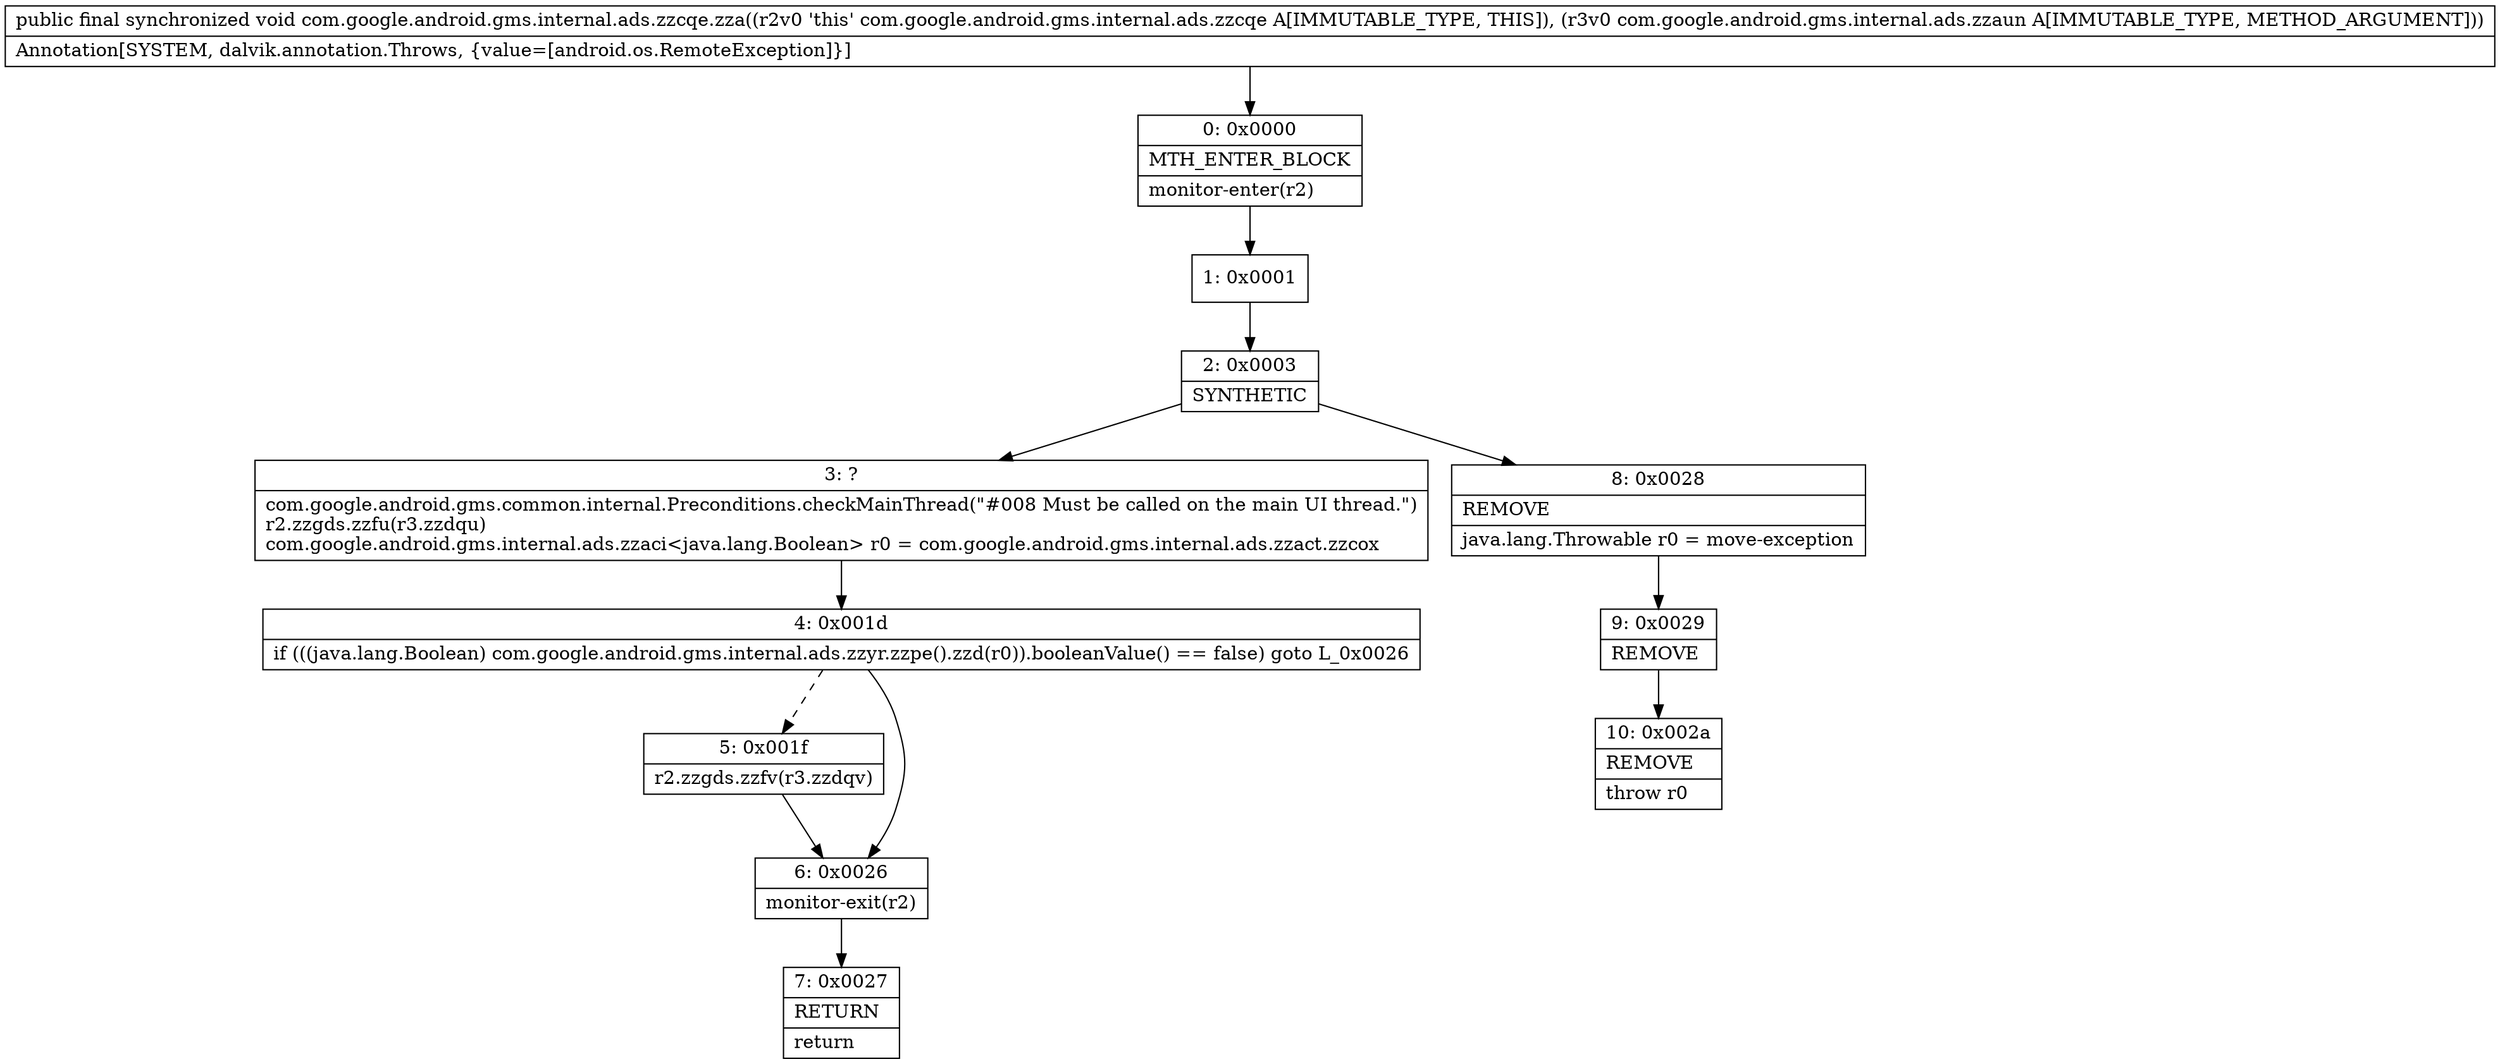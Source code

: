 digraph "CFG forcom.google.android.gms.internal.ads.zzcqe.zza(Lcom\/google\/android\/gms\/internal\/ads\/zzaun;)V" {
Node_0 [shape=record,label="{0\:\ 0x0000|MTH_ENTER_BLOCK\l|monitor\-enter(r2)\l}"];
Node_1 [shape=record,label="{1\:\ 0x0001}"];
Node_2 [shape=record,label="{2\:\ 0x0003|SYNTHETIC\l}"];
Node_3 [shape=record,label="{3\:\ ?|com.google.android.gms.common.internal.Preconditions.checkMainThread(\"#008 Must be called on the main UI thread.\")\lr2.zzgds.zzfu(r3.zzdqu)\lcom.google.android.gms.internal.ads.zzaci\<java.lang.Boolean\> r0 = com.google.android.gms.internal.ads.zzact.zzcox\l}"];
Node_4 [shape=record,label="{4\:\ 0x001d|if (((java.lang.Boolean) com.google.android.gms.internal.ads.zzyr.zzpe().zzd(r0)).booleanValue() == false) goto L_0x0026\l}"];
Node_5 [shape=record,label="{5\:\ 0x001f|r2.zzgds.zzfv(r3.zzdqv)\l}"];
Node_6 [shape=record,label="{6\:\ 0x0026|monitor\-exit(r2)\l}"];
Node_7 [shape=record,label="{7\:\ 0x0027|RETURN\l|return\l}"];
Node_8 [shape=record,label="{8\:\ 0x0028|REMOVE\l|java.lang.Throwable r0 = move\-exception\l}"];
Node_9 [shape=record,label="{9\:\ 0x0029|REMOVE\l}"];
Node_10 [shape=record,label="{10\:\ 0x002a|REMOVE\l|throw r0\l}"];
MethodNode[shape=record,label="{public final synchronized void com.google.android.gms.internal.ads.zzcqe.zza((r2v0 'this' com.google.android.gms.internal.ads.zzcqe A[IMMUTABLE_TYPE, THIS]), (r3v0 com.google.android.gms.internal.ads.zzaun A[IMMUTABLE_TYPE, METHOD_ARGUMENT]))  | Annotation[SYSTEM, dalvik.annotation.Throws, \{value=[android.os.RemoteException]\}]\l}"];
MethodNode -> Node_0;
Node_0 -> Node_1;
Node_1 -> Node_2;
Node_2 -> Node_3;
Node_2 -> Node_8;
Node_3 -> Node_4;
Node_4 -> Node_5[style=dashed];
Node_4 -> Node_6;
Node_5 -> Node_6;
Node_6 -> Node_7;
Node_8 -> Node_9;
Node_9 -> Node_10;
}

